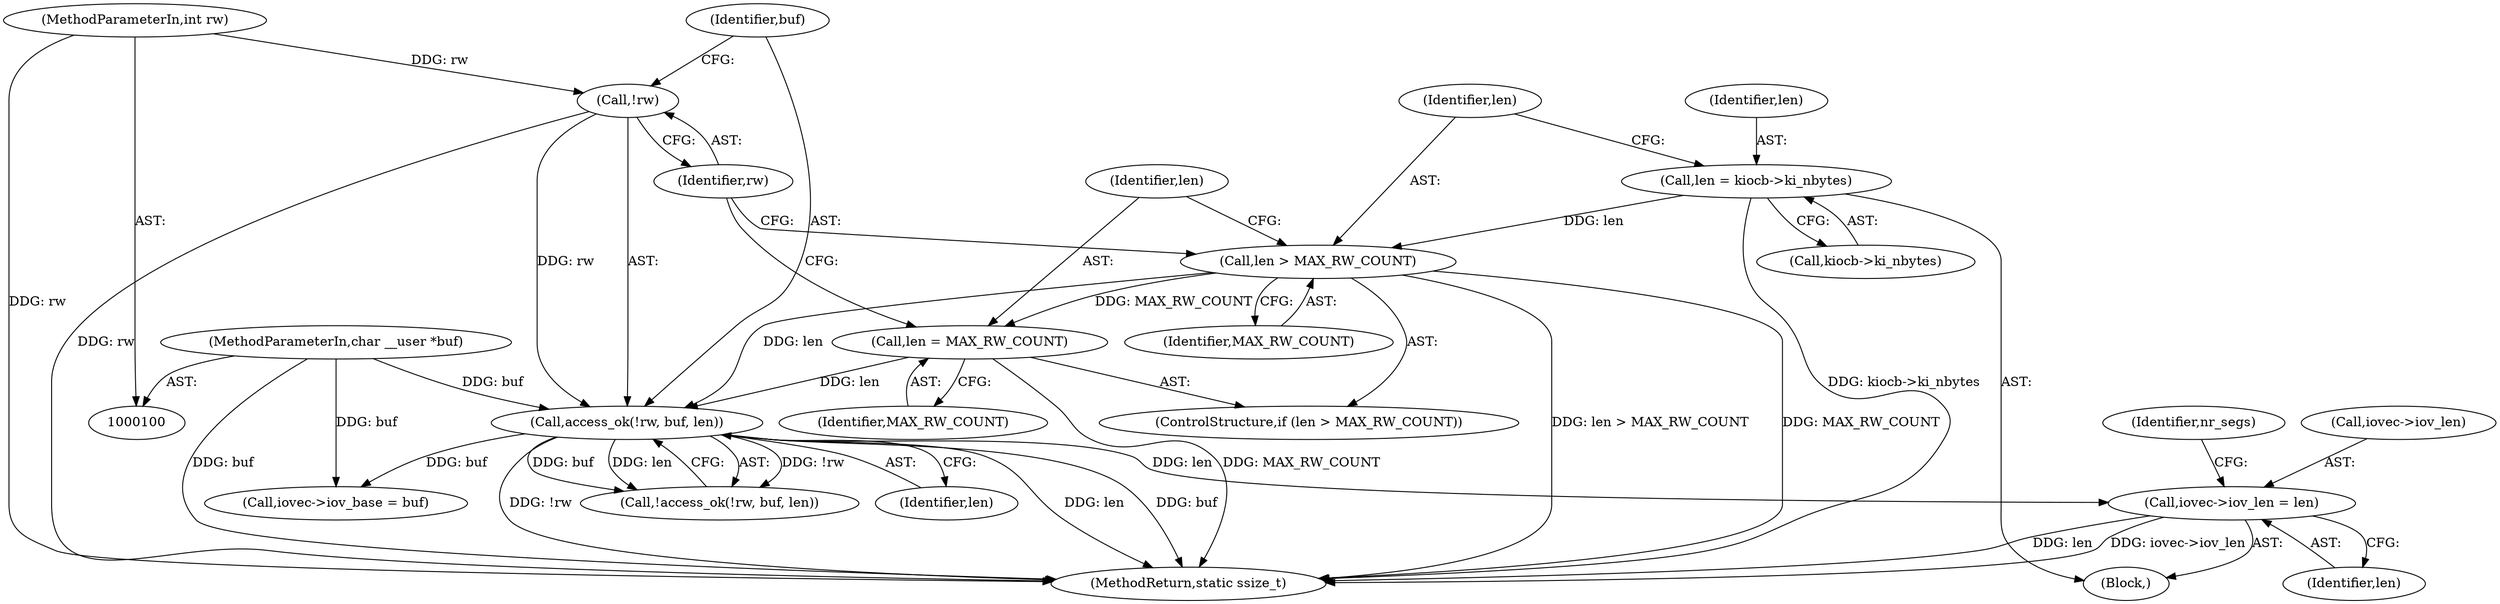 digraph "0_linux_c4f4b82694fe48b02f7a881a1797131a6dad1364@pointer" {
"1000136" [label="(Call,iovec->iov_len = len)"];
"1000123" [label="(Call,access_ok(!rw, buf, len))"];
"1000124" [label="(Call,!rw)"];
"1000102" [label="(MethodParameterIn,int rw)"];
"1000103" [label="(MethodParameterIn,char __user *buf)"];
"1000114" [label="(Call,len > MAX_RW_COUNT)"];
"1000108" [label="(Call,len = kiocb->ki_nbytes)"];
"1000117" [label="(Call,len = MAX_RW_COUNT)"];
"1000117" [label="(Call,len = MAX_RW_COUNT)"];
"1000119" [label="(Identifier,MAX_RW_COUNT)"];
"1000140" [label="(Identifier,len)"];
"1000110" [label="(Call,kiocb->ki_nbytes)"];
"1000103" [label="(MethodParameterIn,char __user *buf)"];
"1000108" [label="(Call,len = kiocb->ki_nbytes)"];
"1000115" [label="(Identifier,len)"];
"1000123" [label="(Call,access_ok(!rw, buf, len))"];
"1000118" [label="(Identifier,len)"];
"1000136" [label="(Call,iovec->iov_len = len)"];
"1000113" [label="(ControlStructure,if (len > MAX_RW_COUNT))"];
"1000147" [label="(MethodReturn,static ssize_t)"];
"1000106" [label="(Block,)"];
"1000131" [label="(Call,iovec->iov_base = buf)"];
"1000122" [label="(Call,!access_ok(!rw, buf, len))"];
"1000126" [label="(Identifier,buf)"];
"1000102" [label="(MethodParameterIn,int rw)"];
"1000125" [label="(Identifier,rw)"];
"1000116" [label="(Identifier,MAX_RW_COUNT)"];
"1000137" [label="(Call,iovec->iov_len)"];
"1000127" [label="(Identifier,len)"];
"1000114" [label="(Call,len > MAX_RW_COUNT)"];
"1000143" [label="(Identifier,nr_segs)"];
"1000109" [label="(Identifier,len)"];
"1000124" [label="(Call,!rw)"];
"1000136" -> "1000106"  [label="AST: "];
"1000136" -> "1000140"  [label="CFG: "];
"1000137" -> "1000136"  [label="AST: "];
"1000140" -> "1000136"  [label="AST: "];
"1000143" -> "1000136"  [label="CFG: "];
"1000136" -> "1000147"  [label="DDG: len"];
"1000136" -> "1000147"  [label="DDG: iovec->iov_len"];
"1000123" -> "1000136"  [label="DDG: len"];
"1000123" -> "1000122"  [label="AST: "];
"1000123" -> "1000127"  [label="CFG: "];
"1000124" -> "1000123"  [label="AST: "];
"1000126" -> "1000123"  [label="AST: "];
"1000127" -> "1000123"  [label="AST: "];
"1000122" -> "1000123"  [label="CFG: "];
"1000123" -> "1000147"  [label="DDG: len"];
"1000123" -> "1000147"  [label="DDG: buf"];
"1000123" -> "1000147"  [label="DDG: !rw"];
"1000123" -> "1000122"  [label="DDG: !rw"];
"1000123" -> "1000122"  [label="DDG: buf"];
"1000123" -> "1000122"  [label="DDG: len"];
"1000124" -> "1000123"  [label="DDG: rw"];
"1000103" -> "1000123"  [label="DDG: buf"];
"1000114" -> "1000123"  [label="DDG: len"];
"1000117" -> "1000123"  [label="DDG: len"];
"1000123" -> "1000131"  [label="DDG: buf"];
"1000124" -> "1000125"  [label="CFG: "];
"1000125" -> "1000124"  [label="AST: "];
"1000126" -> "1000124"  [label="CFG: "];
"1000124" -> "1000147"  [label="DDG: rw"];
"1000102" -> "1000124"  [label="DDG: rw"];
"1000102" -> "1000100"  [label="AST: "];
"1000102" -> "1000147"  [label="DDG: rw"];
"1000103" -> "1000100"  [label="AST: "];
"1000103" -> "1000147"  [label="DDG: buf"];
"1000103" -> "1000131"  [label="DDG: buf"];
"1000114" -> "1000113"  [label="AST: "];
"1000114" -> "1000116"  [label="CFG: "];
"1000115" -> "1000114"  [label="AST: "];
"1000116" -> "1000114"  [label="AST: "];
"1000118" -> "1000114"  [label="CFG: "];
"1000125" -> "1000114"  [label="CFG: "];
"1000114" -> "1000147"  [label="DDG: len > MAX_RW_COUNT"];
"1000114" -> "1000147"  [label="DDG: MAX_RW_COUNT"];
"1000108" -> "1000114"  [label="DDG: len"];
"1000114" -> "1000117"  [label="DDG: MAX_RW_COUNT"];
"1000108" -> "1000106"  [label="AST: "];
"1000108" -> "1000110"  [label="CFG: "];
"1000109" -> "1000108"  [label="AST: "];
"1000110" -> "1000108"  [label="AST: "];
"1000115" -> "1000108"  [label="CFG: "];
"1000108" -> "1000147"  [label="DDG: kiocb->ki_nbytes"];
"1000117" -> "1000113"  [label="AST: "];
"1000117" -> "1000119"  [label="CFG: "];
"1000118" -> "1000117"  [label="AST: "];
"1000119" -> "1000117"  [label="AST: "];
"1000125" -> "1000117"  [label="CFG: "];
"1000117" -> "1000147"  [label="DDG: MAX_RW_COUNT"];
}
